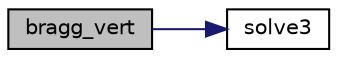 digraph "bragg_vert"
{
 // LATEX_PDF_SIZE
  edge [fontname="Helvetica",fontsize="10",labelfontname="Helvetica",labelfontsize="10"];
  node [fontname="Helvetica",fontsize="10",shape=record];
  rankdir="LR";
  Node1 [label="bragg_vert",height=0.2,width=0.4,color="black", fillcolor="grey75", style="filled", fontcolor="black",tooltip="Judge wheser this line is the edge of 1st BZ."];
  Node1 -> Node2 [color="midnightblue",fontsize="10",style="solid",fontname="Helvetica"];
  Node2 [label="solve3",height=0.2,width=0.4,color="black", fillcolor="white", style="filled",URL="$basic__math_8cpp.html#ae3f623df79bd4c9f9753cb1a94bf9c59",tooltip="Solve linear system."];
}
